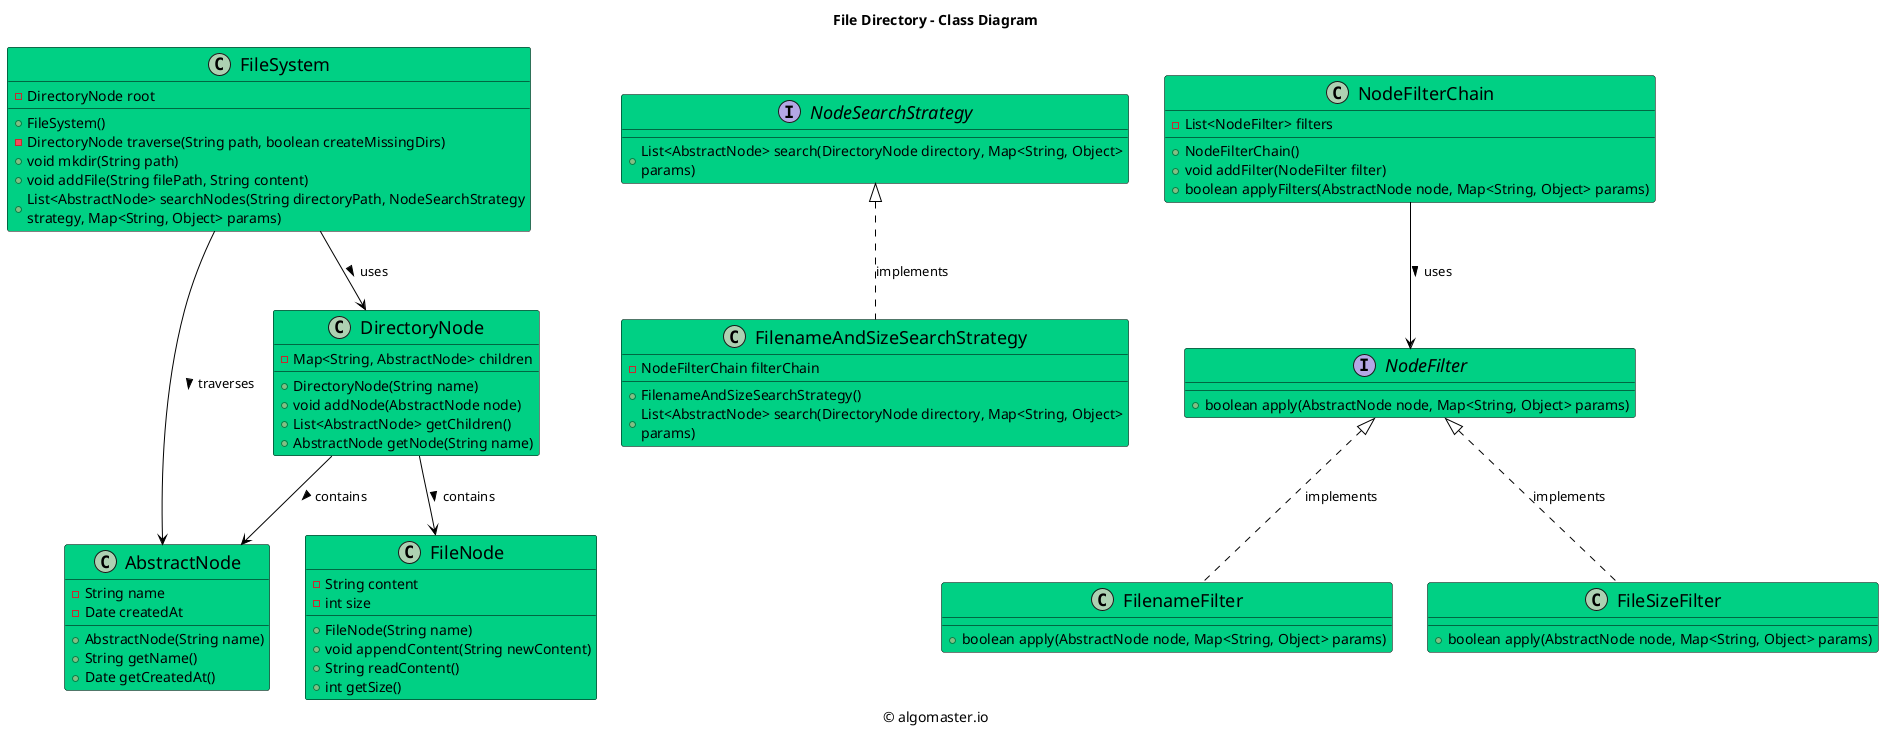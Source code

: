 ```plantuml
@startuml

title File Directory - Class Diagram

caption © algomaster.io

skinparam backgroundColor white
skinparam wrapWidth 500

skinparam class {
  BackgroundColor #00D084
  BorderColor black
  ArrowColor black
  FontSize 18
}

class FileSystem {
    - DirectoryNode root
    + FileSystem()
    - DirectoryNode traverse(String path, boolean createMissingDirs)
    + void mkdir(String path)
    + void addFile(String filePath, String content)
    + List<AbstractNode> searchNodes(String directoryPath, NodeSearchStrategy strategy, Map<String, Object> params)
}

class AbstractNode {
    - String name
    - Date createdAt
    + AbstractNode(String name)
    + String getName()
    + Date getCreatedAt()
}

class FileNode {
    - String content
    - int size
    + FileNode(String name)
    + void appendContent(String newContent)
    + String readContent()
    + int getSize()
}

class DirectoryNode {
    - Map<String, AbstractNode> children
    + DirectoryNode(String name)
    + void addNode(AbstractNode node)
    + List<AbstractNode> getChildren()
    + AbstractNode getNode(String name)
}

interface NodeSearchStrategy {
    + List<AbstractNode> search(DirectoryNode directory, Map<String, Object> params)
}

class FilenameAndSizeSearchStrategy {
    - NodeFilterChain filterChain
    + FilenameAndSizeSearchStrategy()
    + List<AbstractNode> search(DirectoryNode directory, Map<String, Object> params)
}

class NodeFilterChain {
    - List<NodeFilter> filters
    + NodeFilterChain()
    + void addFilter(NodeFilter filter)
    + boolean applyFilters(AbstractNode node, Map<String, Object> params)
}

interface NodeFilter {
    + boolean apply(AbstractNode node, Map<String, Object> params)
}

class FilenameFilter {
    + boolean apply(AbstractNode node, Map<String, Object> params)
}

class FileSizeFilter {
    + boolean apply(AbstractNode node, Map<String, Object> params)
}

FileSystem --> DirectoryNode: uses >
FileSystem --> AbstractNode: traverses >
DirectoryNode --> AbstractNode: contains >
DirectoryNode --> FileNode: contains >
NodeSearchStrategy <|.. FilenameAndSizeSearchStrategy: implements
NodeFilterChain --> NodeFilter: uses >
NodeFilter <|.. FilenameFilter: implements
NodeFilter <|.. FileSizeFilter: implements

@enduml
```